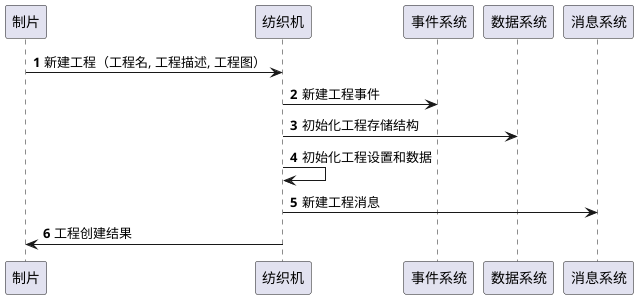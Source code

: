 @startuml
'https://plantuml.com/sequence-diagram

autonumber

制片 -> 纺织机: 新建工程（工程名, 工程描述, 工程图）
纺织机->事件系统: 新建工程事件
纺织机->数据系统: 初始化工程存储结构
纺织机->纺织机: 初始化工程设置和数据
纺织机->消息系统: 新建工程消息
纺织机->制片: 工程创建结果

@enduml